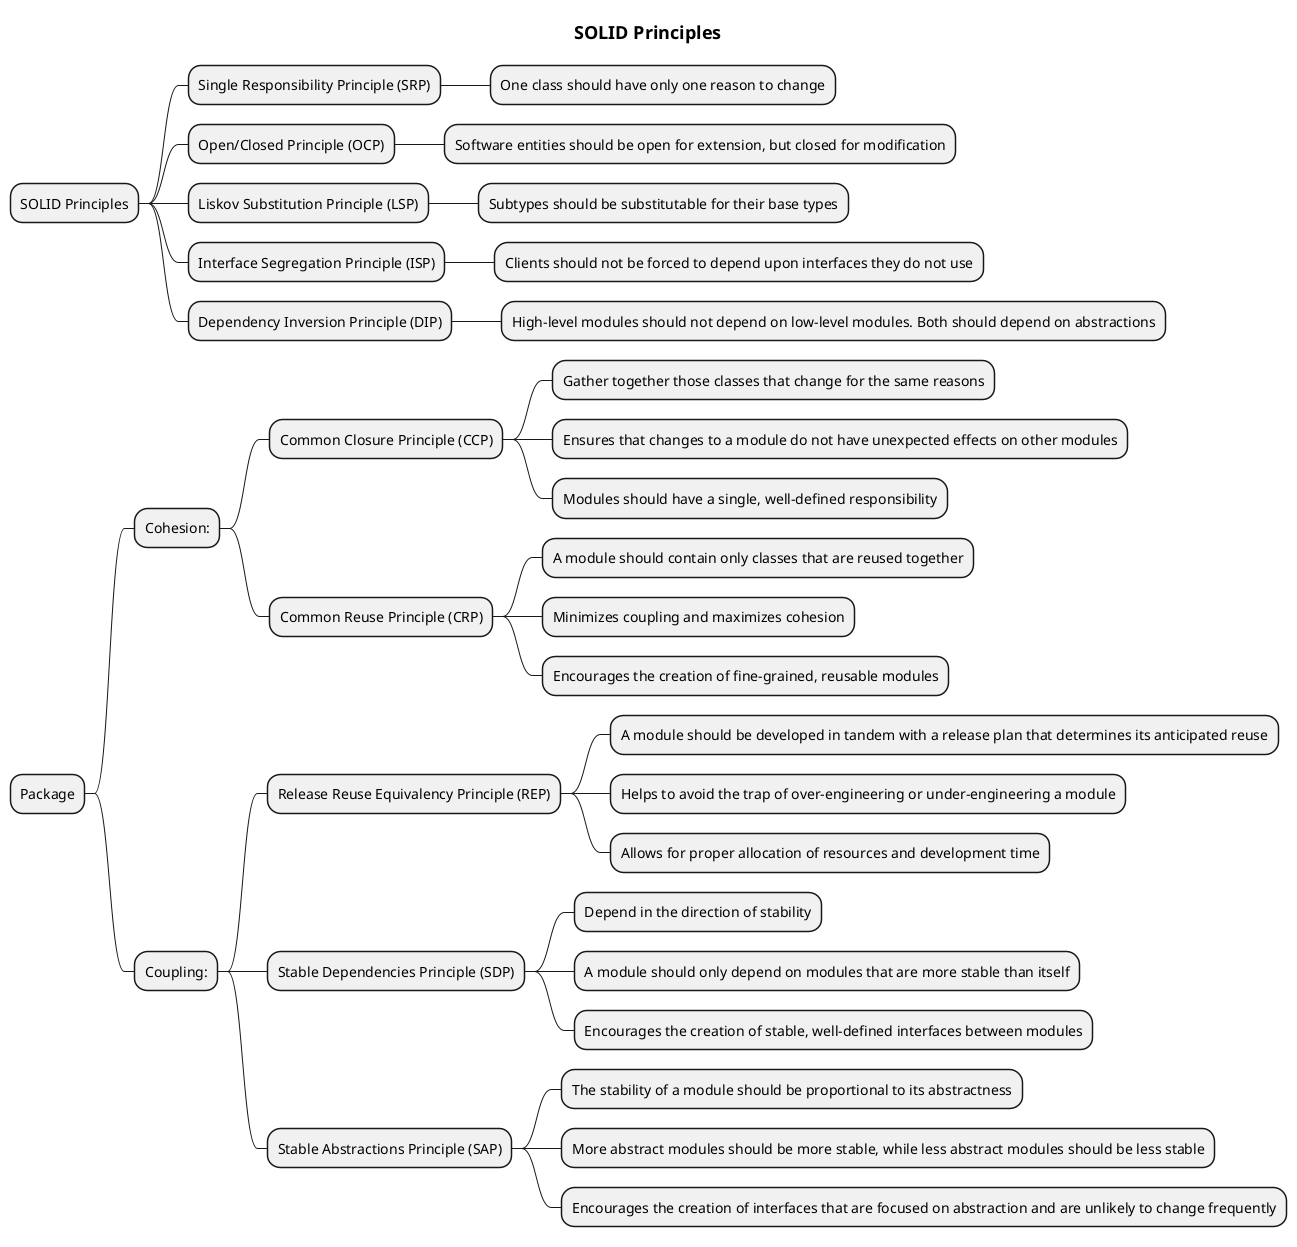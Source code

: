 @startmindmap
title = SOLID Principles

* SOLID Principles
** Single Responsibility Principle (SRP)
*** One class should have only one reason to change
** Open/Closed Principle (OCP)
*** Software entities should be open for extension, but closed for modification
** Liskov Substitution Principle (LSP)
*** Subtypes should be substitutable for their base types
** Interface Segregation Principle (ISP)
*** Clients should not be forced to depend upon interfaces they do not use
** Dependency Inversion Principle (DIP)
*** High-level modules should not depend on low-level modules. Both should depend on abstractions

* Package
** Cohesion:
*** Common Closure Principle (CCP)
**** Gather together those classes that change for the same reasons
**** Ensures that changes to a module do not have unexpected effects on other modules
**** Modules should have a single, well-defined responsibility
*** Common Reuse Principle (CRP)
**** A module should contain only classes that are reused together
**** Minimizes coupling and maximizes cohesion
**** Encourages the creation of fine-grained, reusable modules

** Coupling:
*** Release Reuse Equivalency Principle (REP)
**** A module should be developed in tandem with a release plan that determines its anticipated reuse
**** Helps to avoid the trap of over-engineering or under-engineering a module
**** Allows for proper allocation of resources and development time
*** Stable Dependencies Principle (SDP)
**** Depend in the direction of stability
**** A module should only depend on modules that are more stable than itself
**** Encourages the creation of stable, well-defined interfaces between modules

*** Stable Abstractions Principle (SAP)
**** The stability of a module should be proportional to its abstractness
**** More abstract modules should be more stable, while less abstract modules should be less stable
**** Encourages the creation of interfaces that are focused on abstraction and are unlikely to change frequently

@endmindmap

